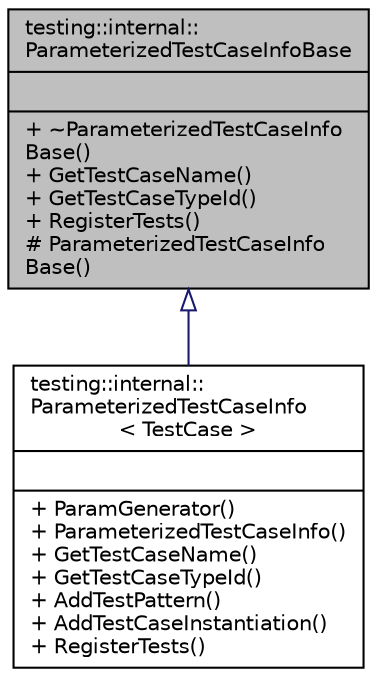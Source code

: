 digraph "testing::internal::ParameterizedTestCaseInfoBase"
{
 // LATEX_PDF_SIZE
  edge [fontname="Helvetica",fontsize="10",labelfontname="Helvetica",labelfontsize="10"];
  node [fontname="Helvetica",fontsize="10",shape=record];
  Node1 [label="{testing::internal::\lParameterizedTestCaseInfoBase\n||+ ~ParameterizedTestCaseInfo\lBase()\l+ GetTestCaseName()\l+ GetTestCaseTypeId()\l+ RegisterTests()\l# ParameterizedTestCaseInfo\lBase()\l}",height=0.2,width=0.4,color="black", fillcolor="grey75", style="filled", fontcolor="black",tooltip=" "];
  Node1 -> Node2 [dir="back",color="midnightblue",fontsize="10",style="solid",arrowtail="onormal",fontname="Helvetica"];
  Node2 [label="{testing::internal::\lParameterizedTestCaseInfo\l\< TestCase \>\n||+ ParamGenerator()\l+ ParameterizedTestCaseInfo()\l+ GetTestCaseName()\l+ GetTestCaseTypeId()\l+ AddTestPattern()\l+ AddTestCaseInstantiation()\l+ RegisterTests()\l}",height=0.2,width=0.4,color="black", fillcolor="white", style="filled",URL="$classtesting_1_1internal_1_1_parameterized_test_case_info.html",tooltip=" "];
}
